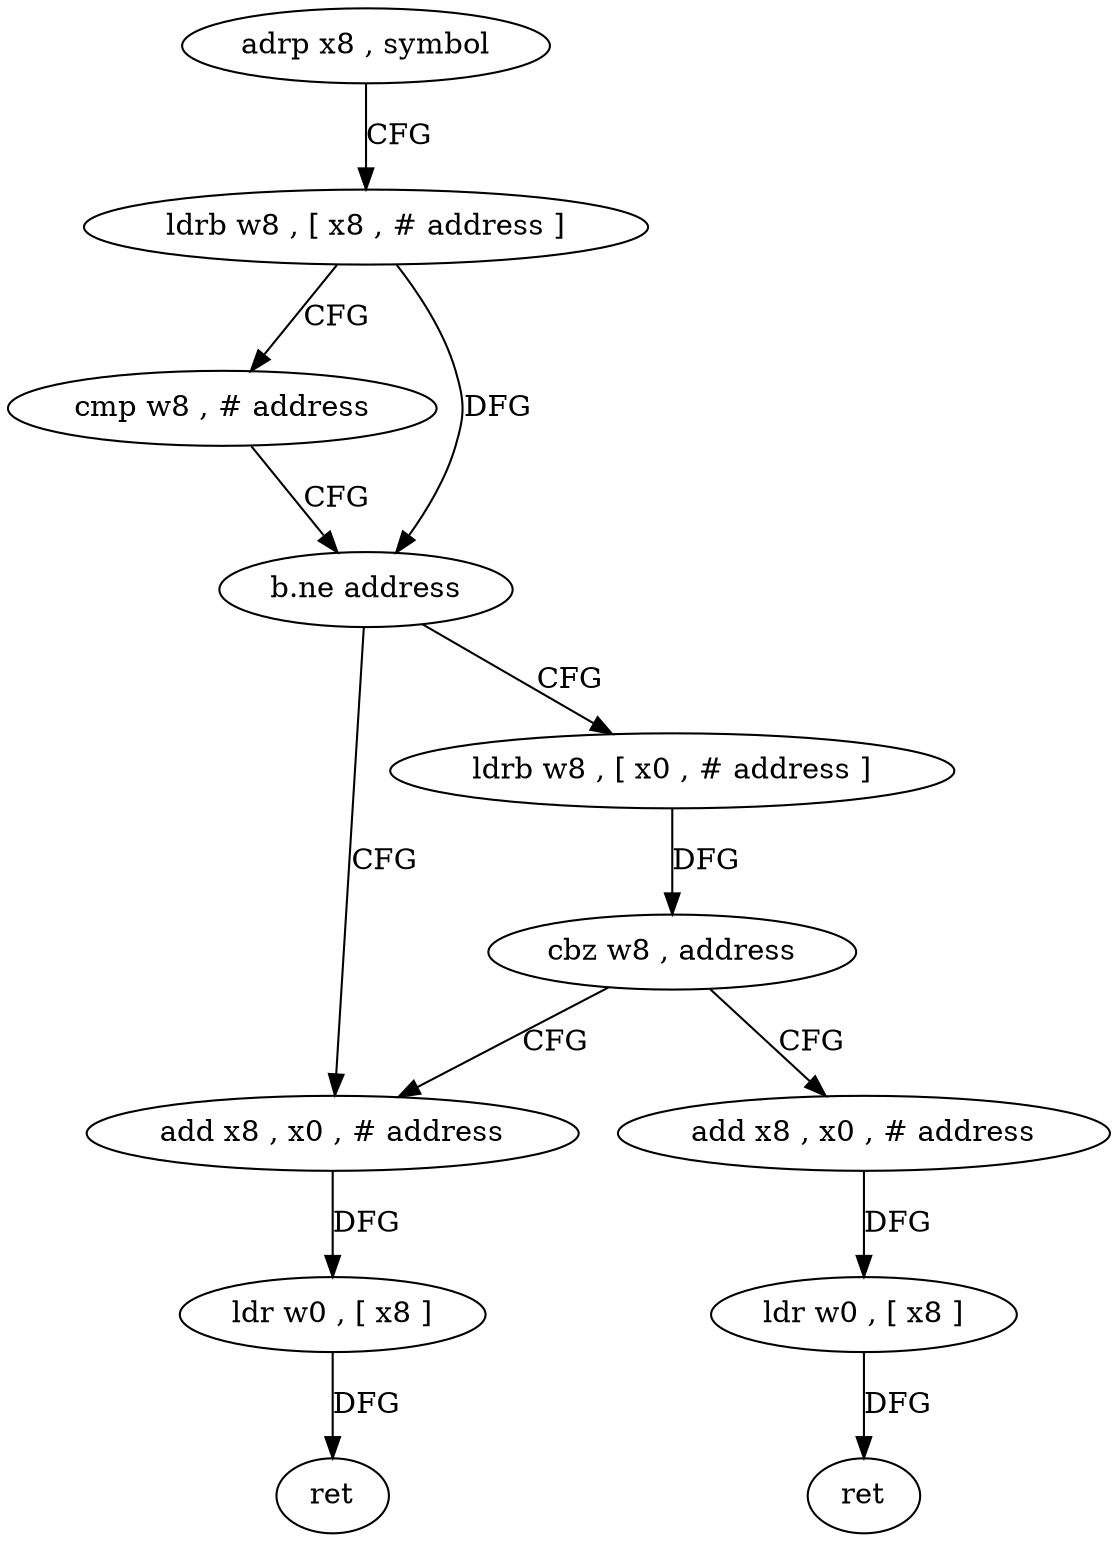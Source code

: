 digraph "func" {
"4231664" [label = "adrp x8 , symbol" ]
"4231668" [label = "ldrb w8 , [ x8 , # address ]" ]
"4231672" [label = "cmp w8 , # address" ]
"4231676" [label = "b.ne address" ]
"4231700" [label = "add x8 , x0 , # address" ]
"4231680" [label = "ldrb w8 , [ x0 , # address ]" ]
"4231704" [label = "ldr w0 , [ x8 ]" ]
"4231708" [label = "ret" ]
"4231684" [label = "cbz w8 , address" ]
"4231688" [label = "add x8 , x0 , # address" ]
"4231692" [label = "ldr w0 , [ x8 ]" ]
"4231696" [label = "ret" ]
"4231664" -> "4231668" [ label = "CFG" ]
"4231668" -> "4231672" [ label = "CFG" ]
"4231668" -> "4231676" [ label = "DFG" ]
"4231672" -> "4231676" [ label = "CFG" ]
"4231676" -> "4231700" [ label = "CFG" ]
"4231676" -> "4231680" [ label = "CFG" ]
"4231700" -> "4231704" [ label = "DFG" ]
"4231680" -> "4231684" [ label = "DFG" ]
"4231704" -> "4231708" [ label = "DFG" ]
"4231684" -> "4231700" [ label = "CFG" ]
"4231684" -> "4231688" [ label = "CFG" ]
"4231688" -> "4231692" [ label = "DFG" ]
"4231692" -> "4231696" [ label = "DFG" ]
}
